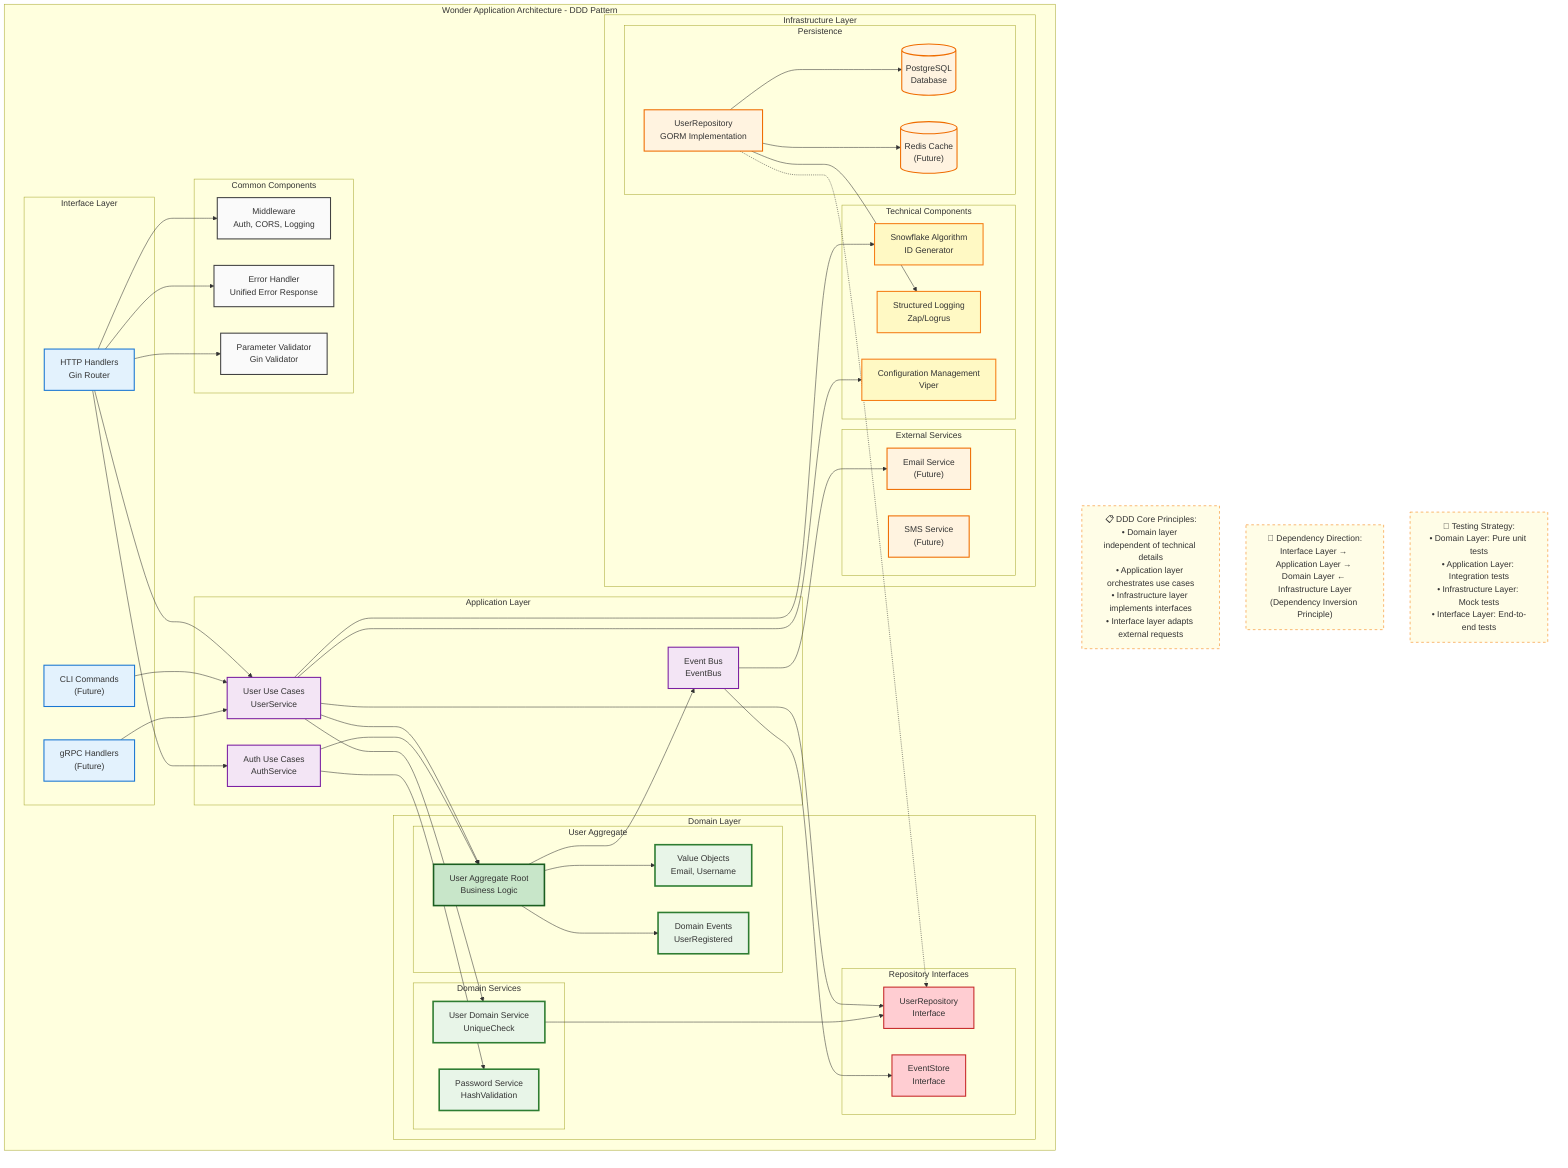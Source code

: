 graph TB
    %% DDD Layered Architecture Diagram
    subgraph "Wonder Application Architecture - DDD Pattern"

        %% Interface Layer
        subgraph "Interface Layer"
            HTTP["HTTP Handlers<br/>Gin Router"]
            CLI["CLI Commands<br/>(Future)"]
            GRPC["gRPC Handlers<br/>(Future)"]
        end

        %% Application Layer
        subgraph "Application Layer"
            UserUseCase["User Use Cases<br/>UserService"]
            AuthUseCase["Auth Use Cases<br/>AuthService"]
            EventBus["Event Bus<br/>EventBus"]
        end

        %% Domain Layer
        subgraph "Domain Layer"
            subgraph "User Aggregate"
                UserAggregate["User Aggregate Root<br/>Business Logic"]
                UserVO["Value Objects<br/>Email, Username"]
                UserEvents["Domain Events<br/>UserRegistered"]
            end

            subgraph "Domain Services"
                UserDomainService["User Domain Service<br/>UniqueCheck"]
                PasswordService["Password Service<br/>HashValidation"]
            end

            subgraph "Repository Interfaces"
                UserRepo["UserRepository<br/>Interface"]
                EventStore["EventStore<br/>Interface"]
            end
        end

        %% Infrastructure Layer
        subgraph "Infrastructure Layer"
            subgraph "Persistence"
                UserRepoImpl["UserRepository<br/>GORM Implementation"]
                Database[("PostgreSQL<br/>Database")]
                Cache[("Redis Cache<br/>(Future)")]
            end

            subgraph "External Services"
                EmailService["Email Service<br/>(Future)"]
                SMSService["SMS Service<br/>(Future)"]
            end

            subgraph "Technical Components"
                IDGenerator["Snowflake Algorithm<br/>ID Generator"]
                Logger["Structured Logging<br/>Zap/Logrus"]
                Config["Configuration Management<br/>Viper"]
            end
        end

        %% Common Components
        subgraph "Common Components"
            Middleware["Middleware<br/>Auth, CORS, Logging"]
            ErrorHandler["Error Handler<br/>Unified Error Response"]
            Validator["Parameter Validator<br/>Gin Validator"]
        end
    end

    %% Dependency Relationships (Top to Bottom)
    %% Interface Layer -> Application Layer
    HTTP --> UserUseCase
    HTTP --> AuthUseCase
    CLI --> UserUseCase
    GRPC --> UserUseCase

    %% Application Layer -> Domain Layer
    UserUseCase --> UserAggregate
    UserUseCase --> UserDomainService
    UserUseCase --> UserRepo
    AuthUseCase --> UserAggregate
    AuthUseCase --> PasswordService

    %% Domain Layer Internal Relationships
    UserAggregate --> UserVO
    UserAggregate --> UserEvents
    UserDomainService --> UserRepo

    %% Infrastructure Layer Implements Domain Interfaces
    UserRepoImpl -.-> UserRepo
    UserRepoImpl --> Database
    UserRepoImpl --> Cache

    %% Technical Component Usage
    UserUseCase --> IDGenerator
    HTTP --> Middleware
    HTTP --> ErrorHandler
    HTTP --> Validator
    UserRepoImpl --> Logger
    UserUseCase --> Config

    %% Event Handling
    UserAggregate --> EventBus
    EventBus --> EventStore
    EventBus --> EmailService

    %% 样式定义
    classDef interfaceLayer fill:#e3f2fd,stroke:#1976d2,stroke-width:2px
    classDef applicationLayer fill:#f3e5f5,stroke:#7b1fa2,stroke-width:2px
    classDef domainLayer fill:#e8f5e8,stroke:#2e7d32,stroke-width:3px
    classDef infrastructureLayer fill:#fff3e0,stroke:#ef6c00,stroke-width:2px
    classDef commonLayer fill:#fafafa,stroke:#424242,stroke-width:2px
    classDef aggregateStyle fill:#c8e6c9,stroke:#1b5e20,stroke-width:3px
    classDef repositoryStyle fill:#ffcdd2,stroke:#c62828,stroke-width:2px
    classDef serviceStyle fill:#fff9c4,stroke:#f57f17,stroke-width:2px

    %% 应用样式
    class HTTP,CLI,GRPC interfaceLayer
    class UserUseCase,AuthUseCase,EventBus applicationLayer
    class UserAggregate aggregateStyle
    class UserVO,UserEvents,UserDomainService,PasswordService domainLayer
    class UserRepo,EventStore repositoryStyle
    class UserRepoImpl,Database,Cache,EmailService,SMSService infrastructureLayer
    class IDGenerator,Logger,Config serviceStyle
    class Middleware,ErrorHandler,Validator commonLayer

    %% Add explanatory notes
    classDef noteStyle fill:#fffde7,stroke:#f57c00,stroke-width:1px,stroke-dasharray: 5 5

    Note1["📋 DDD Core Principles:<br/>• Domain layer independent of technical details<br/>• Application layer orchestrates use cases<br/>• Infrastructure layer implements interfaces<br/>• Interface layer adapts external requests"]
    Note2["🔄 Dependency Direction:<br/>Interface Layer → Application Layer → Domain Layer ← Infrastructure Layer<br/>(Dependency Inversion Principle)"]
    Note3["🧪 Testing Strategy:<br/>• Domain Layer: Pure unit tests<br/>• Application Layer: Integration tests<br/>• Infrastructure Layer: Mock tests<br/>• Interface Layer: End-to-end tests"]

    class Note1,Note2,Note3 noteStyle
